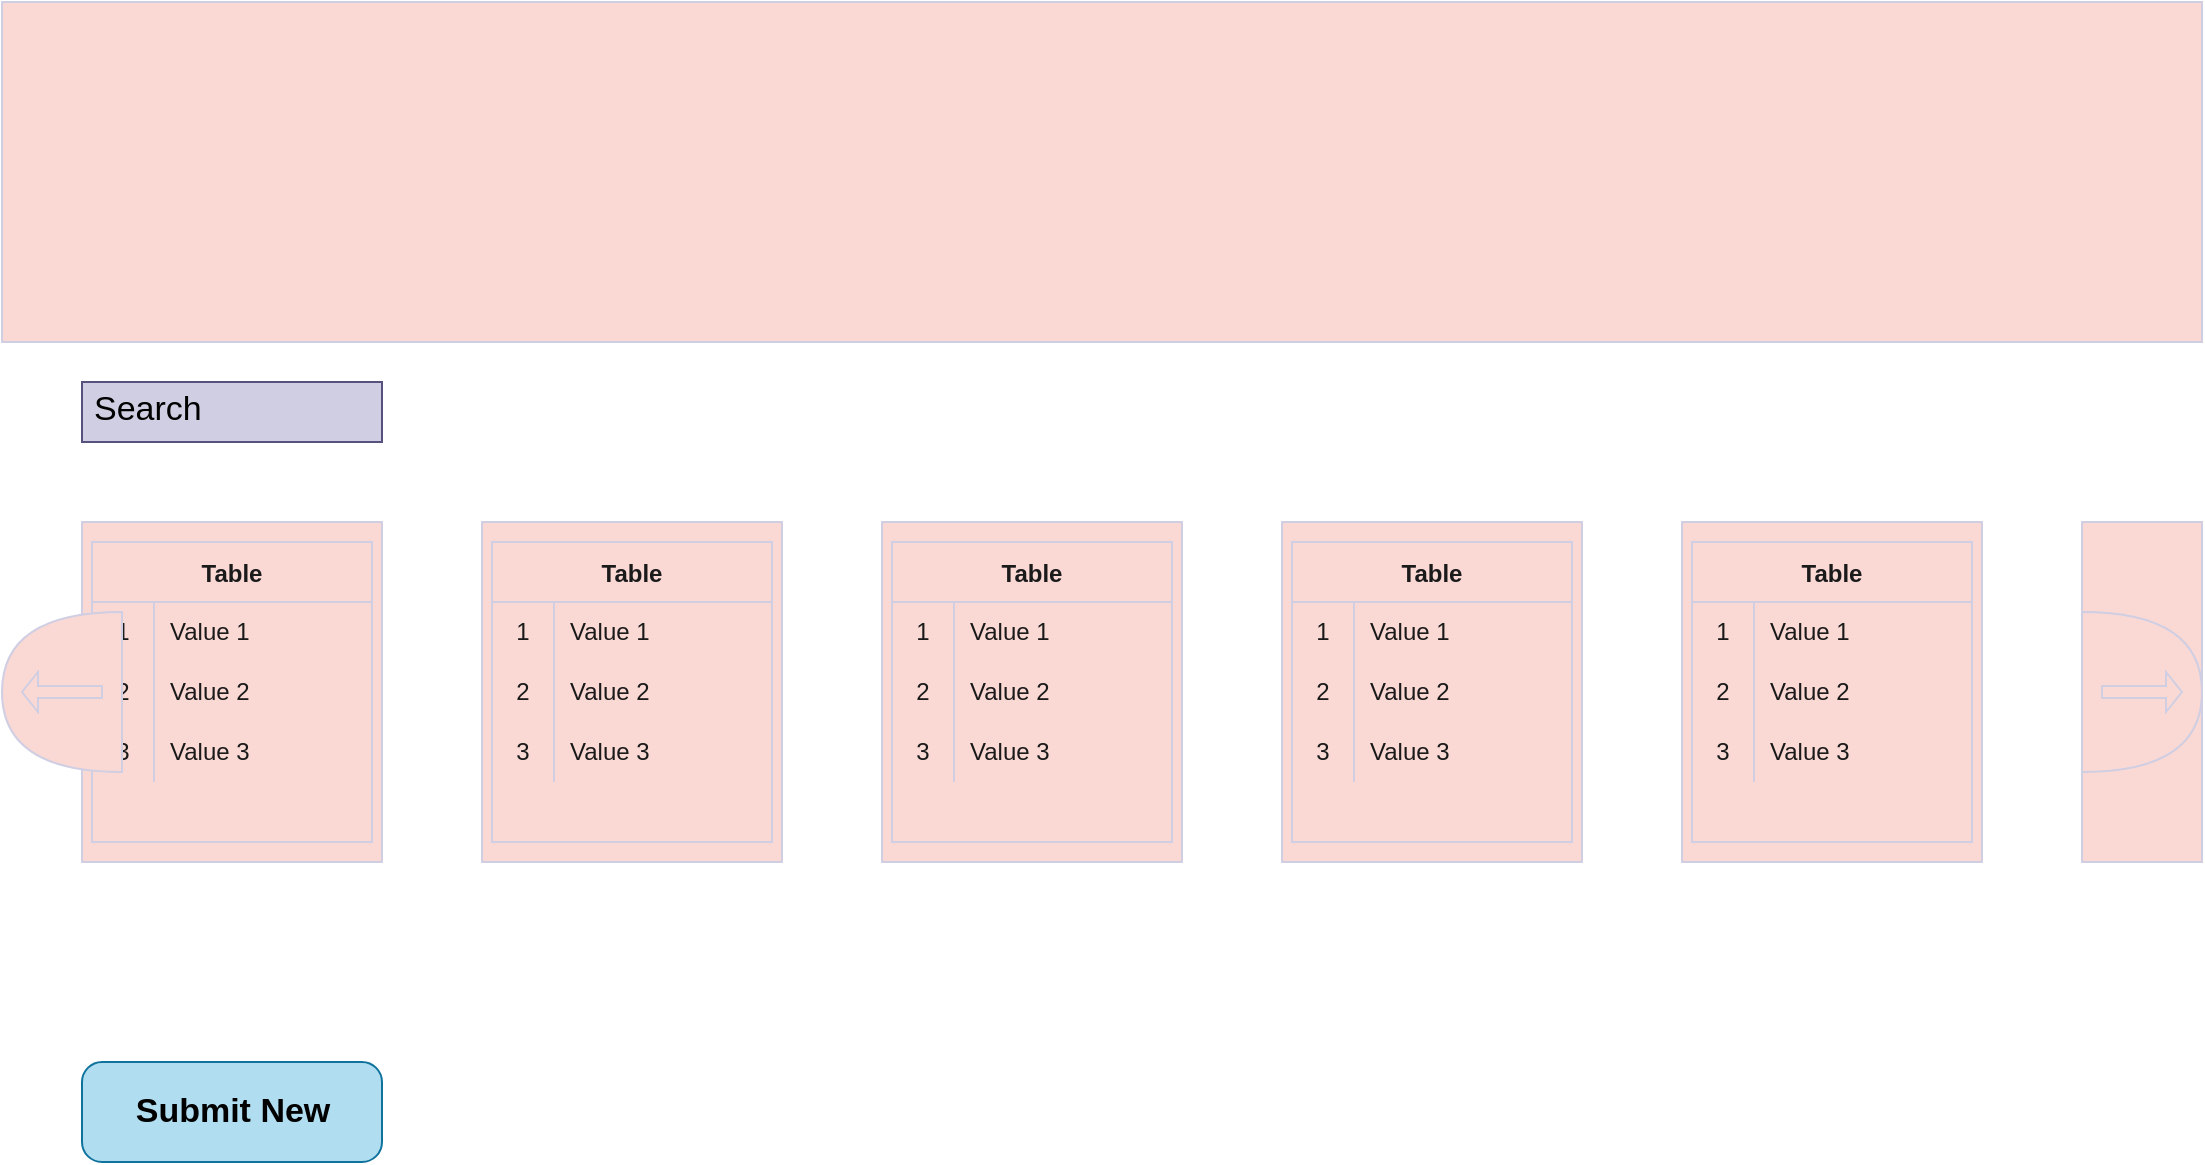 <mxfile version="18.2.0" type="device"><diagram id="wSAhBkBn5iiVWKkVrrop" name="Page-1"><mxGraphModel dx="1261" dy="819" grid="1" gridSize="10" guides="1" tooltips="1" connect="1" arrows="1" fold="1" page="1" pageScale="1" pageWidth="1100" pageHeight="850" math="0" shadow="0"><root><mxCell id="0"/><mxCell id="1" parent="0"/><mxCell id="mTqU1Bu4WtuTapaBsfUl-72" value="" style="whiteSpace=wrap;html=1;fillColor=#FAD9D5;strokeColor=#D0CEE2;fontColor=#1A1A1A;" vertex="1" parent="1"><mxGeometry x="1040" y="280" width="60" height="170" as="geometry"/></mxCell><mxCell id="mTqU1Bu4WtuTapaBsfUl-1" value="" style="whiteSpace=wrap;html=1;fillColor=#FAD9D5;strokeColor=#D0CEE2;fontColor=#1A1A1A;" vertex="1" parent="1"><mxGeometry x="40" y="280" width="150" height="170" as="geometry"/></mxCell><mxCell id="mTqU1Bu4WtuTapaBsfUl-2" value="" style="whiteSpace=wrap;html=1;fillColor=#FAD9D5;strokeColor=#D0CEE2;fontColor=#1A1A1A;" vertex="1" parent="1"><mxGeometry x="240" y="280" width="150" height="170" as="geometry"/></mxCell><mxCell id="mTqU1Bu4WtuTapaBsfUl-3" value="" style="whiteSpace=wrap;html=1;fillColor=#FAD9D5;strokeColor=#D0CEE2;fontColor=#1A1A1A;" vertex="1" parent="1"><mxGeometry x="440" y="280" width="150" height="170" as="geometry"/></mxCell><mxCell id="mTqU1Bu4WtuTapaBsfUl-4" value="" style="whiteSpace=wrap;html=1;fillColor=#FAD9D5;strokeColor=#D0CEE2;fontColor=#1A1A1A;" vertex="1" parent="1"><mxGeometry x="640" y="280" width="150" height="170" as="geometry"/></mxCell><mxCell id="mTqU1Bu4WtuTapaBsfUl-5" value="" style="whiteSpace=wrap;html=1;fillColor=#FAD9D5;strokeColor=#D0CEE2;fontColor=#1A1A1A;" vertex="1" parent="1"><mxGeometry x="840" y="280" width="150" height="170" as="geometry"/></mxCell><mxCell id="mTqU1Bu4WtuTapaBsfUl-6" value="" style="whiteSpace=wrap;html=1;fillColor=#FAD9D5;strokeColor=#D0CEE2;fontColor=#1A1A1A;" vertex="1" parent="1"><mxGeometry y="20" width="1100" height="170" as="geometry"/></mxCell><mxCell id="mTqU1Bu4WtuTapaBsfUl-7" value="Submit New" style="strokeWidth=1;shadow=0;dashed=0;align=center;shape=mxgraph.mockup.buttons.button;mainText=;buttonStyle=round;fontSize=17;fontStyle=1;fillColor=#b1ddf0;strokeColor=#10739e;labelBackgroundColor=none;html=1;" vertex="1" parent="1"><mxGeometry x="40" y="550" width="150" height="50" as="geometry"/></mxCell><mxCell id="mTqU1Bu4WtuTapaBsfUl-13" value="Table" style="shape=table;startSize=30;container=1;collapsible=0;childLayout=tableLayout;fixedRows=1;rowLines=0;fontStyle=1;fillColor=#FAD9D5;strokeColor=#D0CEE2;fontColor=#1A1A1A;" vertex="1" parent="1"><mxGeometry x="45" y="290" width="140" height="150" as="geometry"/></mxCell><mxCell id="mTqU1Bu4WtuTapaBsfUl-14" value="" style="shape=tableRow;horizontal=0;startSize=0;swimlaneHead=0;swimlaneBody=0;top=0;left=0;bottom=0;right=0;collapsible=0;dropTarget=0;fillColor=none;points=[[0,0.5],[1,0.5]];portConstraint=eastwest;strokeColor=#D0CEE2;fontColor=#1A1A1A;" vertex="1" parent="mTqU1Bu4WtuTapaBsfUl-13"><mxGeometry y="30" width="140" height="30" as="geometry"/></mxCell><mxCell id="mTqU1Bu4WtuTapaBsfUl-15" value="1" style="shape=partialRectangle;html=1;whiteSpace=wrap;connectable=0;fillColor=none;top=0;left=0;bottom=0;right=0;overflow=hidden;pointerEvents=1;strokeColor=#D0CEE2;fontColor=#1A1A1A;" vertex="1" parent="mTqU1Bu4WtuTapaBsfUl-14"><mxGeometry width="31" height="30" as="geometry"><mxRectangle width="31" height="30" as="alternateBounds"/></mxGeometry></mxCell><mxCell id="mTqU1Bu4WtuTapaBsfUl-16" value="Value 1" style="shape=partialRectangle;html=1;whiteSpace=wrap;connectable=0;fillColor=none;top=0;left=0;bottom=0;right=0;align=left;spacingLeft=6;overflow=hidden;strokeColor=#D0CEE2;fontColor=#1A1A1A;" vertex="1" parent="mTqU1Bu4WtuTapaBsfUl-14"><mxGeometry x="31" width="109" height="30" as="geometry"><mxRectangle width="109" height="30" as="alternateBounds"/></mxGeometry></mxCell><mxCell id="mTqU1Bu4WtuTapaBsfUl-17" value="" style="shape=tableRow;horizontal=0;startSize=0;swimlaneHead=0;swimlaneBody=0;top=0;left=0;bottom=0;right=0;collapsible=0;dropTarget=0;fillColor=none;points=[[0,0.5],[1,0.5]];portConstraint=eastwest;strokeColor=#D0CEE2;fontColor=#1A1A1A;" vertex="1" parent="mTqU1Bu4WtuTapaBsfUl-13"><mxGeometry y="60" width="140" height="30" as="geometry"/></mxCell><mxCell id="mTqU1Bu4WtuTapaBsfUl-18" value="2" style="shape=partialRectangle;html=1;whiteSpace=wrap;connectable=0;fillColor=none;top=0;left=0;bottom=0;right=0;overflow=hidden;strokeColor=#D0CEE2;fontColor=#1A1A1A;" vertex="1" parent="mTqU1Bu4WtuTapaBsfUl-17"><mxGeometry width="31" height="30" as="geometry"><mxRectangle width="31" height="30" as="alternateBounds"/></mxGeometry></mxCell><mxCell id="mTqU1Bu4WtuTapaBsfUl-19" value="Value 2" style="shape=partialRectangle;html=1;whiteSpace=wrap;connectable=0;fillColor=none;top=0;left=0;bottom=0;right=0;align=left;spacingLeft=6;overflow=hidden;strokeColor=#D0CEE2;fontColor=#1A1A1A;" vertex="1" parent="mTqU1Bu4WtuTapaBsfUl-17"><mxGeometry x="31" width="109" height="30" as="geometry"><mxRectangle width="109" height="30" as="alternateBounds"/></mxGeometry></mxCell><mxCell id="mTqU1Bu4WtuTapaBsfUl-20" value="" style="shape=tableRow;horizontal=0;startSize=0;swimlaneHead=0;swimlaneBody=0;top=0;left=0;bottom=0;right=0;collapsible=0;dropTarget=0;fillColor=none;points=[[0,0.5],[1,0.5]];portConstraint=eastwest;strokeColor=#D0CEE2;fontColor=#1A1A1A;" vertex="1" parent="mTqU1Bu4WtuTapaBsfUl-13"><mxGeometry y="90" width="140" height="30" as="geometry"/></mxCell><mxCell id="mTqU1Bu4WtuTapaBsfUl-21" value="3" style="shape=partialRectangle;html=1;whiteSpace=wrap;connectable=0;fillColor=none;top=0;left=0;bottom=0;right=0;overflow=hidden;strokeColor=#D0CEE2;fontColor=#1A1A1A;" vertex="1" parent="mTqU1Bu4WtuTapaBsfUl-20"><mxGeometry width="31" height="30" as="geometry"><mxRectangle width="31" height="30" as="alternateBounds"/></mxGeometry></mxCell><mxCell id="mTqU1Bu4WtuTapaBsfUl-22" value="Value 3" style="shape=partialRectangle;html=1;whiteSpace=wrap;connectable=0;fillColor=none;top=0;left=0;bottom=0;right=0;align=left;spacingLeft=6;overflow=hidden;strokeColor=#D0CEE2;fontColor=#1A1A1A;" vertex="1" parent="mTqU1Bu4WtuTapaBsfUl-20"><mxGeometry x="31" width="109" height="30" as="geometry"><mxRectangle width="109" height="30" as="alternateBounds"/></mxGeometry></mxCell><mxCell id="mTqU1Bu4WtuTapaBsfUl-23" value="Table" style="shape=table;startSize=30;container=1;collapsible=0;childLayout=tableLayout;fixedRows=1;rowLines=0;fontStyle=1;fillColor=#FAD9D5;strokeColor=#D0CEE2;fontColor=#1A1A1A;" vertex="1" parent="1"><mxGeometry x="245" y="290" width="140" height="150" as="geometry"/></mxCell><mxCell id="mTqU1Bu4WtuTapaBsfUl-24" value="" style="shape=tableRow;horizontal=0;startSize=0;swimlaneHead=0;swimlaneBody=0;top=0;left=0;bottom=0;right=0;collapsible=0;dropTarget=0;fillColor=none;points=[[0,0.5],[1,0.5]];portConstraint=eastwest;strokeColor=#D0CEE2;fontColor=#1A1A1A;" vertex="1" parent="mTqU1Bu4WtuTapaBsfUl-23"><mxGeometry y="30" width="140" height="30" as="geometry"/></mxCell><mxCell id="mTqU1Bu4WtuTapaBsfUl-25" value="1" style="shape=partialRectangle;html=1;whiteSpace=wrap;connectable=0;fillColor=none;top=0;left=0;bottom=0;right=0;overflow=hidden;pointerEvents=1;strokeColor=#D0CEE2;fontColor=#1A1A1A;" vertex="1" parent="mTqU1Bu4WtuTapaBsfUl-24"><mxGeometry width="31" height="30" as="geometry"><mxRectangle width="31" height="30" as="alternateBounds"/></mxGeometry></mxCell><mxCell id="mTqU1Bu4WtuTapaBsfUl-26" value="Value 1" style="shape=partialRectangle;html=1;whiteSpace=wrap;connectable=0;fillColor=none;top=0;left=0;bottom=0;right=0;align=left;spacingLeft=6;overflow=hidden;strokeColor=#D0CEE2;fontColor=#1A1A1A;" vertex="1" parent="mTqU1Bu4WtuTapaBsfUl-24"><mxGeometry x="31" width="109" height="30" as="geometry"><mxRectangle width="109" height="30" as="alternateBounds"/></mxGeometry></mxCell><mxCell id="mTqU1Bu4WtuTapaBsfUl-27" value="" style="shape=tableRow;horizontal=0;startSize=0;swimlaneHead=0;swimlaneBody=0;top=0;left=0;bottom=0;right=0;collapsible=0;dropTarget=0;fillColor=none;points=[[0,0.5],[1,0.5]];portConstraint=eastwest;strokeColor=#D0CEE2;fontColor=#1A1A1A;" vertex="1" parent="mTqU1Bu4WtuTapaBsfUl-23"><mxGeometry y="60" width="140" height="30" as="geometry"/></mxCell><mxCell id="mTqU1Bu4WtuTapaBsfUl-28" value="2" style="shape=partialRectangle;html=1;whiteSpace=wrap;connectable=0;fillColor=none;top=0;left=0;bottom=0;right=0;overflow=hidden;strokeColor=#D0CEE2;fontColor=#1A1A1A;" vertex="1" parent="mTqU1Bu4WtuTapaBsfUl-27"><mxGeometry width="31" height="30" as="geometry"><mxRectangle width="31" height="30" as="alternateBounds"/></mxGeometry></mxCell><mxCell id="mTqU1Bu4WtuTapaBsfUl-29" value="Value 2" style="shape=partialRectangle;html=1;whiteSpace=wrap;connectable=0;fillColor=none;top=0;left=0;bottom=0;right=0;align=left;spacingLeft=6;overflow=hidden;strokeColor=#D0CEE2;fontColor=#1A1A1A;" vertex="1" parent="mTqU1Bu4WtuTapaBsfUl-27"><mxGeometry x="31" width="109" height="30" as="geometry"><mxRectangle width="109" height="30" as="alternateBounds"/></mxGeometry></mxCell><mxCell id="mTqU1Bu4WtuTapaBsfUl-30" value="" style="shape=tableRow;horizontal=0;startSize=0;swimlaneHead=0;swimlaneBody=0;top=0;left=0;bottom=0;right=0;collapsible=0;dropTarget=0;fillColor=none;points=[[0,0.5],[1,0.5]];portConstraint=eastwest;strokeColor=#D0CEE2;fontColor=#1A1A1A;" vertex="1" parent="mTqU1Bu4WtuTapaBsfUl-23"><mxGeometry y="90" width="140" height="30" as="geometry"/></mxCell><mxCell id="mTqU1Bu4WtuTapaBsfUl-31" value="3" style="shape=partialRectangle;html=1;whiteSpace=wrap;connectable=0;fillColor=none;top=0;left=0;bottom=0;right=0;overflow=hidden;strokeColor=#D0CEE2;fontColor=#1A1A1A;" vertex="1" parent="mTqU1Bu4WtuTapaBsfUl-30"><mxGeometry width="31" height="30" as="geometry"><mxRectangle width="31" height="30" as="alternateBounds"/></mxGeometry></mxCell><mxCell id="mTqU1Bu4WtuTapaBsfUl-32" value="Value 3" style="shape=partialRectangle;html=1;whiteSpace=wrap;connectable=0;fillColor=none;top=0;left=0;bottom=0;right=0;align=left;spacingLeft=6;overflow=hidden;strokeColor=#D0CEE2;fontColor=#1A1A1A;" vertex="1" parent="mTqU1Bu4WtuTapaBsfUl-30"><mxGeometry x="31" width="109" height="30" as="geometry"><mxRectangle width="109" height="30" as="alternateBounds"/></mxGeometry></mxCell><mxCell id="mTqU1Bu4WtuTapaBsfUl-33" value="Table" style="shape=table;startSize=30;container=1;collapsible=0;childLayout=tableLayout;fixedRows=1;rowLines=0;fontStyle=1;fillColor=#FAD9D5;strokeColor=#D0CEE2;fontColor=#1A1A1A;" vertex="1" parent="1"><mxGeometry x="445" y="290" width="140" height="150" as="geometry"/></mxCell><mxCell id="mTqU1Bu4WtuTapaBsfUl-34" value="" style="shape=tableRow;horizontal=0;startSize=0;swimlaneHead=0;swimlaneBody=0;top=0;left=0;bottom=0;right=0;collapsible=0;dropTarget=0;fillColor=none;points=[[0,0.5],[1,0.5]];portConstraint=eastwest;strokeColor=#D0CEE2;fontColor=#1A1A1A;" vertex="1" parent="mTqU1Bu4WtuTapaBsfUl-33"><mxGeometry y="30" width="140" height="30" as="geometry"/></mxCell><mxCell id="mTqU1Bu4WtuTapaBsfUl-35" value="1" style="shape=partialRectangle;html=1;whiteSpace=wrap;connectable=0;fillColor=none;top=0;left=0;bottom=0;right=0;overflow=hidden;pointerEvents=1;strokeColor=#D0CEE2;fontColor=#1A1A1A;" vertex="1" parent="mTqU1Bu4WtuTapaBsfUl-34"><mxGeometry width="31" height="30" as="geometry"><mxRectangle width="31" height="30" as="alternateBounds"/></mxGeometry></mxCell><mxCell id="mTqU1Bu4WtuTapaBsfUl-36" value="Value 1" style="shape=partialRectangle;html=1;whiteSpace=wrap;connectable=0;fillColor=none;top=0;left=0;bottom=0;right=0;align=left;spacingLeft=6;overflow=hidden;strokeColor=#D0CEE2;fontColor=#1A1A1A;" vertex="1" parent="mTqU1Bu4WtuTapaBsfUl-34"><mxGeometry x="31" width="109" height="30" as="geometry"><mxRectangle width="109" height="30" as="alternateBounds"/></mxGeometry></mxCell><mxCell id="mTqU1Bu4WtuTapaBsfUl-37" value="" style="shape=tableRow;horizontal=0;startSize=0;swimlaneHead=0;swimlaneBody=0;top=0;left=0;bottom=0;right=0;collapsible=0;dropTarget=0;fillColor=none;points=[[0,0.5],[1,0.5]];portConstraint=eastwest;strokeColor=#D0CEE2;fontColor=#1A1A1A;" vertex="1" parent="mTqU1Bu4WtuTapaBsfUl-33"><mxGeometry y="60" width="140" height="30" as="geometry"/></mxCell><mxCell id="mTqU1Bu4WtuTapaBsfUl-38" value="2" style="shape=partialRectangle;html=1;whiteSpace=wrap;connectable=0;fillColor=none;top=0;left=0;bottom=0;right=0;overflow=hidden;strokeColor=#D0CEE2;fontColor=#1A1A1A;" vertex="1" parent="mTqU1Bu4WtuTapaBsfUl-37"><mxGeometry width="31" height="30" as="geometry"><mxRectangle width="31" height="30" as="alternateBounds"/></mxGeometry></mxCell><mxCell id="mTqU1Bu4WtuTapaBsfUl-39" value="Value 2" style="shape=partialRectangle;html=1;whiteSpace=wrap;connectable=0;fillColor=none;top=0;left=0;bottom=0;right=0;align=left;spacingLeft=6;overflow=hidden;strokeColor=#D0CEE2;fontColor=#1A1A1A;" vertex="1" parent="mTqU1Bu4WtuTapaBsfUl-37"><mxGeometry x="31" width="109" height="30" as="geometry"><mxRectangle width="109" height="30" as="alternateBounds"/></mxGeometry></mxCell><mxCell id="mTqU1Bu4WtuTapaBsfUl-40" value="" style="shape=tableRow;horizontal=0;startSize=0;swimlaneHead=0;swimlaneBody=0;top=0;left=0;bottom=0;right=0;collapsible=0;dropTarget=0;fillColor=none;points=[[0,0.5],[1,0.5]];portConstraint=eastwest;strokeColor=#D0CEE2;fontColor=#1A1A1A;" vertex="1" parent="mTqU1Bu4WtuTapaBsfUl-33"><mxGeometry y="90" width="140" height="30" as="geometry"/></mxCell><mxCell id="mTqU1Bu4WtuTapaBsfUl-41" value="3" style="shape=partialRectangle;html=1;whiteSpace=wrap;connectable=0;fillColor=none;top=0;left=0;bottom=0;right=0;overflow=hidden;strokeColor=#D0CEE2;fontColor=#1A1A1A;" vertex="1" parent="mTqU1Bu4WtuTapaBsfUl-40"><mxGeometry width="31" height="30" as="geometry"><mxRectangle width="31" height="30" as="alternateBounds"/></mxGeometry></mxCell><mxCell id="mTqU1Bu4WtuTapaBsfUl-42" value="Value 3" style="shape=partialRectangle;html=1;whiteSpace=wrap;connectable=0;fillColor=none;top=0;left=0;bottom=0;right=0;align=left;spacingLeft=6;overflow=hidden;strokeColor=#D0CEE2;fontColor=#1A1A1A;" vertex="1" parent="mTqU1Bu4WtuTapaBsfUl-40"><mxGeometry x="31" width="109" height="30" as="geometry"><mxRectangle width="109" height="30" as="alternateBounds"/></mxGeometry></mxCell><mxCell id="mTqU1Bu4WtuTapaBsfUl-43" value="Table" style="shape=table;startSize=30;container=1;collapsible=0;childLayout=tableLayout;fixedRows=1;rowLines=0;fontStyle=1;fillColor=#FAD9D5;strokeColor=#D0CEE2;fontColor=#1A1A1A;" vertex="1" parent="1"><mxGeometry x="645" y="290" width="140" height="150" as="geometry"/></mxCell><mxCell id="mTqU1Bu4WtuTapaBsfUl-44" value="" style="shape=tableRow;horizontal=0;startSize=0;swimlaneHead=0;swimlaneBody=0;top=0;left=0;bottom=0;right=0;collapsible=0;dropTarget=0;fillColor=none;points=[[0,0.5],[1,0.5]];portConstraint=eastwest;strokeColor=#D0CEE2;fontColor=#1A1A1A;" vertex="1" parent="mTqU1Bu4WtuTapaBsfUl-43"><mxGeometry y="30" width="140" height="30" as="geometry"/></mxCell><mxCell id="mTqU1Bu4WtuTapaBsfUl-45" value="1" style="shape=partialRectangle;html=1;whiteSpace=wrap;connectable=0;fillColor=none;top=0;left=0;bottom=0;right=0;overflow=hidden;pointerEvents=1;strokeColor=#D0CEE2;fontColor=#1A1A1A;" vertex="1" parent="mTqU1Bu4WtuTapaBsfUl-44"><mxGeometry width="31" height="30" as="geometry"><mxRectangle width="31" height="30" as="alternateBounds"/></mxGeometry></mxCell><mxCell id="mTqU1Bu4WtuTapaBsfUl-46" value="Value 1" style="shape=partialRectangle;html=1;whiteSpace=wrap;connectable=0;fillColor=none;top=0;left=0;bottom=0;right=0;align=left;spacingLeft=6;overflow=hidden;strokeColor=#D0CEE2;fontColor=#1A1A1A;" vertex="1" parent="mTqU1Bu4WtuTapaBsfUl-44"><mxGeometry x="31" width="109" height="30" as="geometry"><mxRectangle width="109" height="30" as="alternateBounds"/></mxGeometry></mxCell><mxCell id="mTqU1Bu4WtuTapaBsfUl-47" value="" style="shape=tableRow;horizontal=0;startSize=0;swimlaneHead=0;swimlaneBody=0;top=0;left=0;bottom=0;right=0;collapsible=0;dropTarget=0;fillColor=none;points=[[0,0.5],[1,0.5]];portConstraint=eastwest;strokeColor=#D0CEE2;fontColor=#1A1A1A;" vertex="1" parent="mTqU1Bu4WtuTapaBsfUl-43"><mxGeometry y="60" width="140" height="30" as="geometry"/></mxCell><mxCell id="mTqU1Bu4WtuTapaBsfUl-48" value="2" style="shape=partialRectangle;html=1;whiteSpace=wrap;connectable=0;fillColor=none;top=0;left=0;bottom=0;right=0;overflow=hidden;strokeColor=#D0CEE2;fontColor=#1A1A1A;" vertex="1" parent="mTqU1Bu4WtuTapaBsfUl-47"><mxGeometry width="31" height="30" as="geometry"><mxRectangle width="31" height="30" as="alternateBounds"/></mxGeometry></mxCell><mxCell id="mTqU1Bu4WtuTapaBsfUl-49" value="Value 2" style="shape=partialRectangle;html=1;whiteSpace=wrap;connectable=0;fillColor=none;top=0;left=0;bottom=0;right=0;align=left;spacingLeft=6;overflow=hidden;strokeColor=#D0CEE2;fontColor=#1A1A1A;" vertex="1" parent="mTqU1Bu4WtuTapaBsfUl-47"><mxGeometry x="31" width="109" height="30" as="geometry"><mxRectangle width="109" height="30" as="alternateBounds"/></mxGeometry></mxCell><mxCell id="mTqU1Bu4WtuTapaBsfUl-50" value="" style="shape=tableRow;horizontal=0;startSize=0;swimlaneHead=0;swimlaneBody=0;top=0;left=0;bottom=0;right=0;collapsible=0;dropTarget=0;fillColor=none;points=[[0,0.5],[1,0.5]];portConstraint=eastwest;strokeColor=#D0CEE2;fontColor=#1A1A1A;" vertex="1" parent="mTqU1Bu4WtuTapaBsfUl-43"><mxGeometry y="90" width="140" height="30" as="geometry"/></mxCell><mxCell id="mTqU1Bu4WtuTapaBsfUl-51" value="3" style="shape=partialRectangle;html=1;whiteSpace=wrap;connectable=0;fillColor=none;top=0;left=0;bottom=0;right=0;overflow=hidden;strokeColor=#D0CEE2;fontColor=#1A1A1A;" vertex="1" parent="mTqU1Bu4WtuTapaBsfUl-50"><mxGeometry width="31" height="30" as="geometry"><mxRectangle width="31" height="30" as="alternateBounds"/></mxGeometry></mxCell><mxCell id="mTqU1Bu4WtuTapaBsfUl-52" value="Value 3" style="shape=partialRectangle;html=1;whiteSpace=wrap;connectable=0;fillColor=none;top=0;left=0;bottom=0;right=0;align=left;spacingLeft=6;overflow=hidden;strokeColor=#D0CEE2;fontColor=#1A1A1A;" vertex="1" parent="mTqU1Bu4WtuTapaBsfUl-50"><mxGeometry x="31" width="109" height="30" as="geometry"><mxRectangle width="109" height="30" as="alternateBounds"/></mxGeometry></mxCell><mxCell id="mTqU1Bu4WtuTapaBsfUl-53" value="Table" style="shape=table;startSize=30;container=1;collapsible=0;childLayout=tableLayout;fixedRows=1;rowLines=0;fontStyle=1;fillColor=#FAD9D5;strokeColor=#D0CEE2;fontColor=#1A1A1A;" vertex="1" parent="1"><mxGeometry x="845" y="290" width="140" height="150" as="geometry"/></mxCell><mxCell id="mTqU1Bu4WtuTapaBsfUl-54" value="" style="shape=tableRow;horizontal=0;startSize=0;swimlaneHead=0;swimlaneBody=0;top=0;left=0;bottom=0;right=0;collapsible=0;dropTarget=0;fillColor=none;points=[[0,0.5],[1,0.5]];portConstraint=eastwest;strokeColor=#D0CEE2;fontColor=#1A1A1A;" vertex="1" parent="mTqU1Bu4WtuTapaBsfUl-53"><mxGeometry y="30" width="140" height="30" as="geometry"/></mxCell><mxCell id="mTqU1Bu4WtuTapaBsfUl-55" value="1" style="shape=partialRectangle;html=1;whiteSpace=wrap;connectable=0;fillColor=none;top=0;left=0;bottom=0;right=0;overflow=hidden;pointerEvents=1;strokeColor=#D0CEE2;fontColor=#1A1A1A;" vertex="1" parent="mTqU1Bu4WtuTapaBsfUl-54"><mxGeometry width="31" height="30" as="geometry"><mxRectangle width="31" height="30" as="alternateBounds"/></mxGeometry></mxCell><mxCell id="mTqU1Bu4WtuTapaBsfUl-56" value="Value 1" style="shape=partialRectangle;html=1;whiteSpace=wrap;connectable=0;fillColor=none;top=0;left=0;bottom=0;right=0;align=left;spacingLeft=6;overflow=hidden;strokeColor=#D0CEE2;fontColor=#1A1A1A;" vertex="1" parent="mTqU1Bu4WtuTapaBsfUl-54"><mxGeometry x="31" width="109" height="30" as="geometry"><mxRectangle width="109" height="30" as="alternateBounds"/></mxGeometry></mxCell><mxCell id="mTqU1Bu4WtuTapaBsfUl-57" value="" style="shape=tableRow;horizontal=0;startSize=0;swimlaneHead=0;swimlaneBody=0;top=0;left=0;bottom=0;right=0;collapsible=0;dropTarget=0;fillColor=none;points=[[0,0.5],[1,0.5]];portConstraint=eastwest;strokeColor=#D0CEE2;fontColor=#1A1A1A;" vertex="1" parent="mTqU1Bu4WtuTapaBsfUl-53"><mxGeometry y="60" width="140" height="30" as="geometry"/></mxCell><mxCell id="mTqU1Bu4WtuTapaBsfUl-58" value="2" style="shape=partialRectangle;html=1;whiteSpace=wrap;connectable=0;fillColor=none;top=0;left=0;bottom=0;right=0;overflow=hidden;strokeColor=#D0CEE2;fontColor=#1A1A1A;" vertex="1" parent="mTqU1Bu4WtuTapaBsfUl-57"><mxGeometry width="31" height="30" as="geometry"><mxRectangle width="31" height="30" as="alternateBounds"/></mxGeometry></mxCell><mxCell id="mTqU1Bu4WtuTapaBsfUl-59" value="Value 2" style="shape=partialRectangle;html=1;whiteSpace=wrap;connectable=0;fillColor=none;top=0;left=0;bottom=0;right=0;align=left;spacingLeft=6;overflow=hidden;strokeColor=#D0CEE2;fontColor=#1A1A1A;" vertex="1" parent="mTqU1Bu4WtuTapaBsfUl-57"><mxGeometry x="31" width="109" height="30" as="geometry"><mxRectangle width="109" height="30" as="alternateBounds"/></mxGeometry></mxCell><mxCell id="mTqU1Bu4WtuTapaBsfUl-60" value="" style="shape=tableRow;horizontal=0;startSize=0;swimlaneHead=0;swimlaneBody=0;top=0;left=0;bottom=0;right=0;collapsible=0;dropTarget=0;fillColor=none;points=[[0,0.5],[1,0.5]];portConstraint=eastwest;strokeColor=#D0CEE2;fontColor=#1A1A1A;" vertex="1" parent="mTqU1Bu4WtuTapaBsfUl-53"><mxGeometry y="90" width="140" height="30" as="geometry"/></mxCell><mxCell id="mTqU1Bu4WtuTapaBsfUl-61" value="3" style="shape=partialRectangle;html=1;whiteSpace=wrap;connectable=0;fillColor=none;top=0;left=0;bottom=0;right=0;overflow=hidden;strokeColor=#D0CEE2;fontColor=#1A1A1A;" vertex="1" parent="mTqU1Bu4WtuTapaBsfUl-60"><mxGeometry width="31" height="30" as="geometry"><mxRectangle width="31" height="30" as="alternateBounds"/></mxGeometry></mxCell><mxCell id="mTqU1Bu4WtuTapaBsfUl-62" value="Value 3" style="shape=partialRectangle;html=1;whiteSpace=wrap;connectable=0;fillColor=none;top=0;left=0;bottom=0;right=0;align=left;spacingLeft=6;overflow=hidden;strokeColor=#D0CEE2;fontColor=#1A1A1A;" vertex="1" parent="mTqU1Bu4WtuTapaBsfUl-60"><mxGeometry x="31" width="109" height="30" as="geometry"><mxRectangle width="109" height="30" as="alternateBounds"/></mxGeometry></mxCell><mxCell id="mTqU1Bu4WtuTapaBsfUl-63" value="Search" style="strokeWidth=1;shadow=0;dashed=0;align=center;html=1;shape=mxgraph.mockup.text.textBox;align=left;fontSize=17;spacingLeft=4;spacingTop=-3;mainText=;fillColor=#d0cee2;strokeColor=#56517e;" vertex="1" parent="1"><mxGeometry x="40" y="210" width="150" height="30" as="geometry"/></mxCell><mxCell id="mTqU1Bu4WtuTapaBsfUl-70" value="" style="shape=or;whiteSpace=wrap;html=1;rotation=-180;fillColor=#FAD9D5;strokeColor=#D0CEE2;fontColor=#1A1A1A;" vertex="1" parent="1"><mxGeometry y="325" width="60" height="80" as="geometry"/></mxCell><mxCell id="mTqU1Bu4WtuTapaBsfUl-71" value="" style="shape=or;whiteSpace=wrap;html=1;fillColor=#FAD9D5;strokeColor=#D0CEE2;fontColor=#1A1A1A;" vertex="1" parent="1"><mxGeometry x="1040" y="325" width="60" height="80" as="geometry"/></mxCell><mxCell id="mTqU1Bu4WtuTapaBsfUl-92" value="" style="shape=singleArrow;direction=west;whiteSpace=wrap;html=1;fillColor=#FAD9D5;strokeColor=#D0CEE2;fontColor=#1A1A1A;" vertex="1" parent="1"><mxGeometry x="10" y="355" width="40" height="20" as="geometry"/></mxCell><mxCell id="mTqU1Bu4WtuTapaBsfUl-93" value="" style="shape=singleArrow;direction=west;whiteSpace=wrap;html=1;rotation=-180;fillColor=#FAD9D5;strokeColor=#D0CEE2;fontColor=#1A1A1A;" vertex="1" parent="1"><mxGeometry x="1050" y="355" width="40" height="20" as="geometry"/></mxCell></root></mxGraphModel></diagram></mxfile>